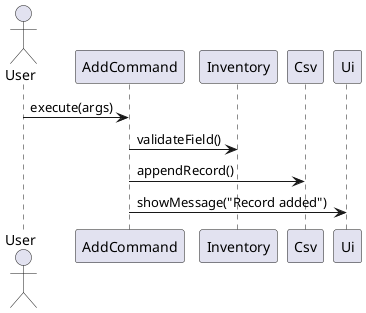 @startuml
actor User
User -> AddCommand : execute(args)
AddCommand -> Inventory : validateField()
AddCommand -> Csv : appendRecord()
AddCommand -> Ui : showMessage("Record added")
@enduml